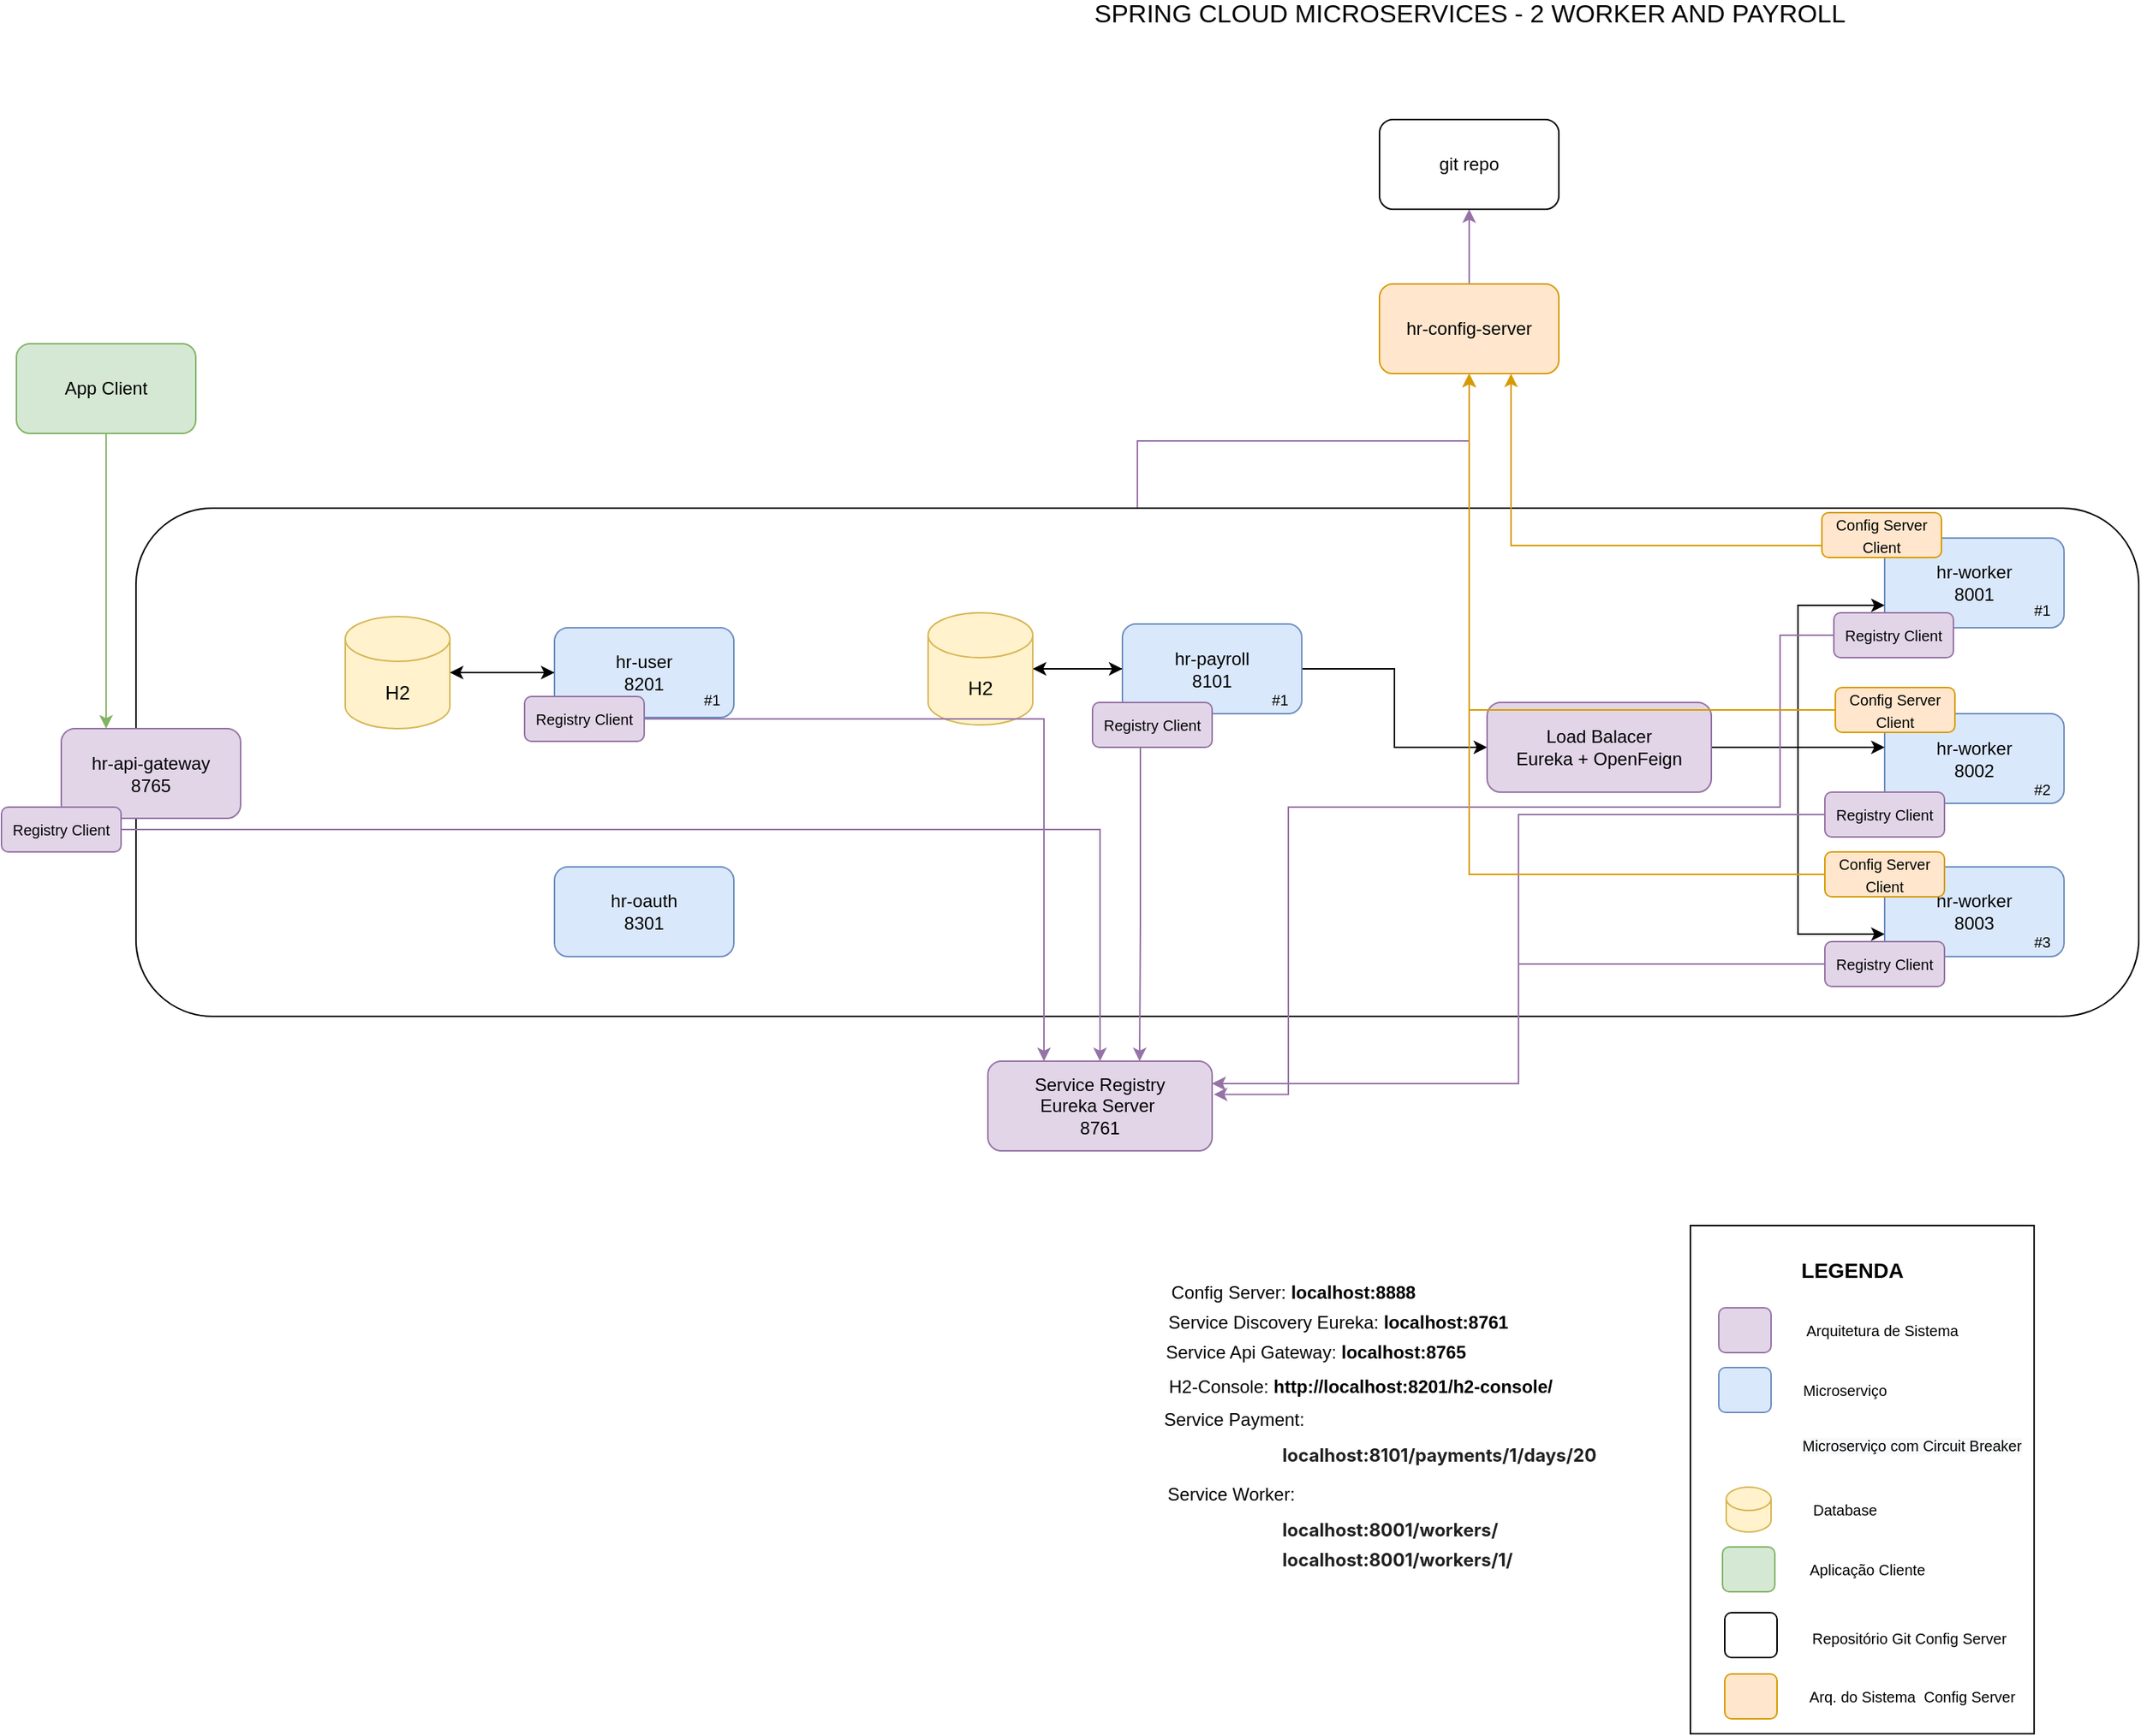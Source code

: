 <mxfile version="16.5.3" type="device"><diagram id="1bEMvcAfJl2qX9IE1g67" name="Page-1"><mxGraphModel dx="1865" dy="1786" grid="1" gridSize="10" guides="1" tooltips="1" connect="1" arrows="1" fold="1" page="1" pageScale="1" pageWidth="827" pageHeight="1169" math="0" shadow="0"><root><mxCell id="0"/><mxCell id="1" parent="0"/><mxCell id="FFli9uuqbO0M4AxKQonB-2" style="edgeStyle=orthogonalEdgeStyle;rounded=0;orthogonalLoop=1;jettySize=auto;html=1;entryX=0.5;entryY=1;entryDx=0;entryDy=0;fillColor=#e1d5e7;strokeColor=#9673a6;" edge="1" parent="1" source="9oAoAfkJ_y66X4qHa8gD-58" target="FFli9uuqbO0M4AxKQonB-1"><mxGeometry relative="1" as="geometry"/></mxCell><mxCell id="9oAoAfkJ_y66X4qHa8gD-58" value="" style="rounded=1;whiteSpace=wrap;html=1;fontSize=10;" parent="1" vertex="1"><mxGeometry x="-310" y="50" width="1340" height="340" as="geometry"/></mxCell><mxCell id="9oAoAfkJ_y66X4qHa8gD-11" value="" style="rounded=0;whiteSpace=wrap;html=1;" parent="1" vertex="1"><mxGeometry x="730" y="530" width="230" height="340" as="geometry"/></mxCell><mxCell id="zrGTvVkGDup4hxQ8Pklv-1" value="hr-worker&lt;br&gt;8001" style="rounded=1;whiteSpace=wrap;html=1;fillColor=#dae8fc;strokeColor=#6c8ebf;" parent="1" vertex="1"><mxGeometry x="860" y="70" width="120" height="60" as="geometry"/></mxCell><mxCell id="9oAoAfkJ_y66X4qHa8gD-27" style="edgeStyle=orthogonalEdgeStyle;rounded=0;orthogonalLoop=1;jettySize=auto;html=1;fontSize=13;" parent="1" source="zrGTvVkGDup4hxQ8Pklv-2" edge="1"><mxGeometry relative="1" as="geometry"><mxPoint x="290" y="157.5" as="targetPoint"/></mxGeometry></mxCell><mxCell id="9oAoAfkJ_y66X4qHa8gD-29" style="edgeStyle=orthogonalEdgeStyle;rounded=0;orthogonalLoop=1;jettySize=auto;html=1;fontSize=13;" parent="1" source="zrGTvVkGDup4hxQ8Pklv-2" target="9oAoAfkJ_y66X4qHa8gD-28" edge="1"><mxGeometry relative="1" as="geometry"/></mxCell><mxCell id="zrGTvVkGDup4hxQ8Pklv-2" value="hr-payroll&lt;br&gt;8101" style="rounded=1;whiteSpace=wrap;html=1;fillColor=#dae8fc;strokeColor=#6c8ebf;" parent="1" vertex="1"><mxGeometry x="350" y="127.5" width="120" height="60" as="geometry"/></mxCell><mxCell id="zrGTvVkGDup4hxQ8Pklv-5" value="&lt;font style=&quot;font-size: 17px&quot;&gt;SPRING CLOUD MICROSERVICES - 2 WORKER AND PAYROLL&lt;/font&gt;" style="text;html=1;align=center;verticalAlign=middle;resizable=0;points=[];autosize=1;strokeColor=none;fillColor=none;" parent="1" vertex="1"><mxGeometry x="322" y="-290" width="520" height="20" as="geometry"/></mxCell><mxCell id="9oAoAfkJ_y66X4qHa8gD-1" value="Service Registry&lt;br&gt;Eureka Server&amp;nbsp;&lt;br&gt;8761" style="rounded=1;whiteSpace=wrap;html=1;fillColor=#e1d5e7;strokeColor=#9673a6;" parent="1" vertex="1"><mxGeometry x="260" y="420" width="150" height="60" as="geometry"/></mxCell><mxCell id="9oAoAfkJ_y66X4qHa8gD-12" value="&lt;b&gt;&lt;font style=&quot;font-size: 14px&quot;&gt;LEGENDA&lt;/font&gt;&lt;/b&gt;" style="text;html=1;align=center;verticalAlign=middle;resizable=0;points=[];autosize=1;strokeColor=none;fillColor=none;" parent="1" vertex="1"><mxGeometry x="798" y="550" width="80" height="20" as="geometry"/></mxCell><mxCell id="9oAoAfkJ_y66X4qHa8gD-26" style="edgeStyle=orthogonalEdgeStyle;rounded=0;orthogonalLoop=1;jettySize=auto;html=1;entryX=0;entryY=0.5;entryDx=0;entryDy=0;fontSize=13;" parent="1" source="9oAoAfkJ_y66X4qHa8gD-13" target="zrGTvVkGDup4hxQ8Pklv-2" edge="1"><mxGeometry relative="1" as="geometry"><Array as="points"><mxPoint x="290" y="158"/><mxPoint x="290" y="158"/></Array></mxGeometry></mxCell><mxCell id="9oAoAfkJ_y66X4qHa8gD-13" value="&lt;span style=&quot;font-size: 13px&quot;&gt;H2&lt;/span&gt;" style="shape=cylinder3;whiteSpace=wrap;html=1;boundedLbl=1;backgroundOutline=1;size=15;fontSize=17;fillColor=#fff2cc;strokeColor=#d6b656;" parent="1" vertex="1"><mxGeometry x="220" y="120" width="70" height="75" as="geometry"/></mxCell><mxCell id="9oAoAfkJ_y66X4qHa8gD-19" value="" style="shape=image;verticalLabelPosition=bottom;labelBackgroundColor=default;verticalAlign=top;aspect=fixed;imageAspect=0;image=https://files.readme.io/8701241-small-Resilience4j.png;" parent="1" vertex="1"><mxGeometry x="440" y="112.5" width="30" height="30" as="geometry"/></mxCell><mxCell id="9oAoAfkJ_y66X4qHa8gD-23" value="hr-worker&lt;br&gt;8002" style="rounded=1;whiteSpace=wrap;html=1;fillColor=#dae8fc;strokeColor=#6c8ebf;" parent="1" vertex="1"><mxGeometry x="860" y="187.5" width="120" height="60" as="geometry"/></mxCell><mxCell id="9oAoAfkJ_y66X4qHa8gD-24" value="hr-worker&lt;br&gt;8003" style="rounded=1;whiteSpace=wrap;html=1;fillColor=#dae8fc;strokeColor=#6c8ebf;" parent="1" vertex="1"><mxGeometry x="860" y="290" width="120" height="60" as="geometry"/></mxCell><mxCell id="9oAoAfkJ_y66X4qHa8gD-30" style="edgeStyle=orthogonalEdgeStyle;rounded=0;orthogonalLoop=1;jettySize=auto;html=1;entryX=0;entryY=0.75;entryDx=0;entryDy=0;fontSize=13;" parent="1" source="9oAoAfkJ_y66X4qHa8gD-28" target="zrGTvVkGDup4hxQ8Pklv-1" edge="1"><mxGeometry relative="1" as="geometry"/></mxCell><mxCell id="9oAoAfkJ_y66X4qHa8gD-31" style="edgeStyle=orthogonalEdgeStyle;rounded=0;orthogonalLoop=1;jettySize=auto;html=1;fontSize=13;" parent="1" source="9oAoAfkJ_y66X4qHa8gD-28" edge="1"><mxGeometry relative="1" as="geometry"><mxPoint x="860" y="210" as="targetPoint"/><Array as="points"><mxPoint x="860" y="210"/></Array></mxGeometry></mxCell><mxCell id="9oAoAfkJ_y66X4qHa8gD-32" style="edgeStyle=orthogonalEdgeStyle;rounded=0;orthogonalLoop=1;jettySize=auto;html=1;entryX=0;entryY=0.75;entryDx=0;entryDy=0;fontSize=13;" parent="1" source="9oAoAfkJ_y66X4qHa8gD-28" target="9oAoAfkJ_y66X4qHa8gD-24" edge="1"><mxGeometry relative="1" as="geometry"/></mxCell><mxCell id="9oAoAfkJ_y66X4qHa8gD-28" value="Load Balacer&lt;br&gt;Eureka + OpenFeign" style="rounded=1;whiteSpace=wrap;html=1;fillColor=#e1d5e7;strokeColor=#9673a6;" parent="1" vertex="1"><mxGeometry x="594" y="180" width="150" height="60" as="geometry"/></mxCell><mxCell id="9oAoAfkJ_y66X4qHa8gD-41" style="edgeStyle=orthogonalEdgeStyle;rounded=0;orthogonalLoop=1;jettySize=auto;html=1;entryX=1.008;entryY=0.37;entryDx=0;entryDy=0;entryPerimeter=0;fontSize=10;fillColor=#e1d5e7;strokeColor=#9673a6;" parent="1" source="9oAoAfkJ_y66X4qHa8gD-34" target="9oAoAfkJ_y66X4qHa8gD-1" edge="1"><mxGeometry relative="1" as="geometry"><Array as="points"><mxPoint x="790" y="135"/><mxPoint x="790" y="250"/><mxPoint x="461" y="250"/></Array></mxGeometry></mxCell><mxCell id="9oAoAfkJ_y66X4qHa8gD-34" value="&lt;font style=&quot;font-size: 10px&quot;&gt;Registry&amp;nbsp;Client&lt;/font&gt;" style="rounded=1;whiteSpace=wrap;html=1;fillColor=#e1d5e7;strokeColor=#9673a6;" parent="1" vertex="1"><mxGeometry x="826" y="120" width="80" height="30" as="geometry"/></mxCell><mxCell id="9oAoAfkJ_y66X4qHa8gD-35" style="edgeStyle=orthogonalEdgeStyle;rounded=0;orthogonalLoop=1;jettySize=auto;html=1;exitX=0.5;exitY=1;exitDx=0;exitDy=0;fontSize=10;" parent="1" source="9oAoAfkJ_y66X4qHa8gD-34" target="9oAoAfkJ_y66X4qHa8gD-34" edge="1"><mxGeometry relative="1" as="geometry"/></mxCell><mxCell id="9oAoAfkJ_y66X4qHa8gD-42" style="edgeStyle=orthogonalEdgeStyle;rounded=0;orthogonalLoop=1;jettySize=auto;html=1;entryX=1;entryY=0.25;entryDx=0;entryDy=0;fontSize=10;fillColor=#e1d5e7;strokeColor=#9673a6;" parent="1" source="9oAoAfkJ_y66X4qHa8gD-36" target="9oAoAfkJ_y66X4qHa8gD-1" edge="1"><mxGeometry relative="1" as="geometry"/></mxCell><mxCell id="9oAoAfkJ_y66X4qHa8gD-36" value="&lt;font style=&quot;font-size: 10px&quot;&gt;Registry&amp;nbsp;Client&lt;/font&gt;" style="rounded=1;whiteSpace=wrap;html=1;fillColor=#e1d5e7;strokeColor=#9673a6;" parent="1" vertex="1"><mxGeometry x="820" y="240" width="80" height="30" as="geometry"/></mxCell><mxCell id="9oAoAfkJ_y66X4qHa8gD-43" style="edgeStyle=orthogonalEdgeStyle;rounded=0;orthogonalLoop=1;jettySize=auto;html=1;entryX=1;entryY=0.25;entryDx=0;entryDy=0;fontSize=10;fillColor=#e1d5e7;strokeColor=#9673a6;" parent="1" source="9oAoAfkJ_y66X4qHa8gD-37" target="9oAoAfkJ_y66X4qHa8gD-1" edge="1"><mxGeometry relative="1" as="geometry"/></mxCell><mxCell id="9oAoAfkJ_y66X4qHa8gD-37" value="&lt;font style=&quot;font-size: 10px&quot;&gt;Registry&amp;nbsp;Client&lt;/font&gt;" style="rounded=1;whiteSpace=wrap;html=1;fillColor=#e1d5e7;strokeColor=#9673a6;" parent="1" vertex="1"><mxGeometry x="820" y="340" width="80" height="30" as="geometry"/></mxCell><mxCell id="9oAoAfkJ_y66X4qHa8gD-39" style="edgeStyle=orthogonalEdgeStyle;rounded=0;orthogonalLoop=1;jettySize=auto;html=1;fontSize=10;fillColor=#e1d5e7;strokeColor=#9673a6;entryX=0.75;entryY=0;entryDx=0;entryDy=0;" parent="1" edge="1"><mxGeometry relative="1" as="geometry"><mxPoint x="359" y="210" as="sourcePoint"/><mxPoint x="361.5" y="420" as="targetPoint"/><Array as="points"><mxPoint x="362" y="210"/><mxPoint x="362" y="330"/></Array></mxGeometry></mxCell><mxCell id="9oAoAfkJ_y66X4qHa8gD-38" value="&lt;font style=&quot;font-size: 10px&quot;&gt;Registry&amp;nbsp;Client&lt;/font&gt;" style="rounded=1;whiteSpace=wrap;html=1;fillColor=#e1d5e7;strokeColor=#9673a6;" parent="1" vertex="1"><mxGeometry x="330" y="180" width="80" height="30" as="geometry"/></mxCell><mxCell id="9oAoAfkJ_y66X4qHa8gD-44" value="" style="rounded=1;whiteSpace=wrap;html=1;fontSize=10;fillColor=#e1d5e7;strokeColor=#9673a6;" parent="1" vertex="1"><mxGeometry x="749" y="585" width="35" height="30" as="geometry"/></mxCell><mxCell id="9oAoAfkJ_y66X4qHa8gD-45" value="" style="rounded=1;whiteSpace=wrap;html=1;fontSize=10;fillColor=#dae8fc;strokeColor=#6c8ebf;" parent="1" vertex="1"><mxGeometry x="749" y="625" width="35" height="30" as="geometry"/></mxCell><mxCell id="9oAoAfkJ_y66X4qHa8gD-46" value="Arquitetura de Sistema" style="text;html=1;align=center;verticalAlign=middle;resizable=0;points=[];autosize=1;strokeColor=none;fillColor=none;fontSize=10;" parent="1" vertex="1"><mxGeometry x="798" y="590" width="120" height="20" as="geometry"/></mxCell><mxCell id="9oAoAfkJ_y66X4qHa8gD-47" value="Microserviço" style="text;html=1;align=center;verticalAlign=middle;resizable=0;points=[];autosize=1;strokeColor=none;fillColor=none;fontSize=10;" parent="1" vertex="1"><mxGeometry x="798" y="630" width="70" height="20" as="geometry"/></mxCell><mxCell id="9oAoAfkJ_y66X4qHa8gD-48" value="" style="shape=image;verticalLabelPosition=bottom;labelBackgroundColor=default;verticalAlign=top;aspect=fixed;imageAspect=0;image=https://files.readme.io/8701241-small-Resilience4j.png;" parent="1" vertex="1"><mxGeometry x="754" y="665" width="30" height="30" as="geometry"/></mxCell><mxCell id="9oAoAfkJ_y66X4qHa8gD-49" value="&lt;span style=&quot;color: rgb(0 , 0 , 0) ; font-family: &amp;#34;helvetica&amp;#34; ; font-size: 10px ; font-style: normal ; font-weight: 400 ; letter-spacing: normal ; text-align: center ; text-indent: 0px ; text-transform: none ; word-spacing: 0px ; background-color: rgb(248 , 249 , 250) ; display: inline ; float: none&quot;&gt;Microserviço com Circuit Breaker&lt;/span&gt;" style="text;whiteSpace=wrap;html=1;fontSize=10;" parent="1" vertex="1"><mxGeometry x="803" y="665" width="150" height="30" as="geometry"/></mxCell><mxCell id="9oAoAfkJ_y66X4qHa8gD-50" value="#1" style="text;html=1;align=center;verticalAlign=middle;resizable=0;points=[];autosize=1;strokeColor=none;fillColor=none;fontSize=10;" parent="1" vertex="1"><mxGeometry x="440" y="167.5" width="30" height="20" as="geometry"/></mxCell><mxCell id="9oAoAfkJ_y66X4qHa8gD-51" value="#1" style="text;html=1;align=center;verticalAlign=middle;resizable=0;points=[];autosize=1;strokeColor=none;fillColor=none;fontSize=10;" parent="1" vertex="1"><mxGeometry x="950" y="107.5" width="30" height="20" as="geometry"/></mxCell><mxCell id="9oAoAfkJ_y66X4qHa8gD-52" value="#2" style="text;html=1;align=center;verticalAlign=middle;resizable=0;points=[];autosize=1;strokeColor=none;fillColor=none;fontSize=10;" parent="1" vertex="1"><mxGeometry x="950" y="227.5" width="30" height="20" as="geometry"/></mxCell><mxCell id="9oAoAfkJ_y66X4qHa8gD-53" value="#3" style="text;html=1;align=center;verticalAlign=middle;resizable=0;points=[];autosize=1;strokeColor=none;fillColor=none;fontSize=10;" parent="1" vertex="1"><mxGeometry x="950" y="330" width="30" height="20" as="geometry"/></mxCell><mxCell id="9oAoAfkJ_y66X4qHa8gD-54" value="" style="shape=cylinder3;whiteSpace=wrap;html=1;boundedLbl=1;backgroundOutline=1;size=7.8;fontSize=17;fillColor=#fff2cc;strokeColor=#d6b656;" parent="1" vertex="1"><mxGeometry x="754" y="705" width="30" height="30" as="geometry"/></mxCell><mxCell id="9oAoAfkJ_y66X4qHa8gD-55" value="Database" style="text;html=1;align=center;verticalAlign=middle;resizable=0;points=[];autosize=1;strokeColor=none;fillColor=none;fontSize=10;" parent="1" vertex="1"><mxGeometry x="803" y="710" width="60" height="20" as="geometry"/></mxCell><mxCell id="9oAoAfkJ_y66X4qHa8gD-60" value="hr-api-gateway&lt;br&gt;8765" style="rounded=1;whiteSpace=wrap;html=1;fillColor=#e1d5e7;strokeColor=#9673a6;" parent="1" vertex="1"><mxGeometry x="-360" y="197.5" width="120" height="60" as="geometry"/></mxCell><mxCell id="9oAoAfkJ_y66X4qHa8gD-62" style="edgeStyle=orthogonalEdgeStyle;rounded=0;orthogonalLoop=1;jettySize=auto;html=1;fontSize=10;fillColor=#e1d5e7;strokeColor=#9673a6;" parent="1" source="9oAoAfkJ_y66X4qHa8gD-61" target="9oAoAfkJ_y66X4qHa8gD-1" edge="1"><mxGeometry relative="1" as="geometry"/></mxCell><mxCell id="9oAoAfkJ_y66X4qHa8gD-61" value="&lt;font style=&quot;font-size: 10px&quot;&gt;Registry&amp;nbsp;Client&lt;/font&gt;" style="rounded=1;whiteSpace=wrap;html=1;fillColor=#e1d5e7;strokeColor=#9673a6;" parent="1" vertex="1"><mxGeometry x="-400" y="250" width="80" height="30" as="geometry"/></mxCell><mxCell id="9oAoAfkJ_y66X4qHa8gD-65" style="edgeStyle=orthogonalEdgeStyle;rounded=0;orthogonalLoop=1;jettySize=auto;html=1;fontSize=10;fillColor=#d5e8d4;strokeColor=#82b366;" parent="1" source="9oAoAfkJ_y66X4qHa8gD-64" target="9oAoAfkJ_y66X4qHa8gD-60" edge="1"><mxGeometry relative="1" as="geometry"><Array as="points"><mxPoint x="-330" y="150"/><mxPoint x="-330" y="150"/></Array></mxGeometry></mxCell><mxCell id="9oAoAfkJ_y66X4qHa8gD-64" value="App Client" style="rounded=1;whiteSpace=wrap;html=1;fillColor=#d5e8d4;strokeColor=#82b366;" parent="1" vertex="1"><mxGeometry x="-390" y="-60" width="120" height="60" as="geometry"/></mxCell><mxCell id="9oAoAfkJ_y66X4qHa8gD-66" value="" style="rounded=1;whiteSpace=wrap;html=1;fontSize=10;fillColor=#d5e8d4;strokeColor=#82b366;" parent="1" vertex="1"><mxGeometry x="751.5" y="745" width="35" height="30" as="geometry"/></mxCell><mxCell id="9oAoAfkJ_y66X4qHa8gD-68" value="Aplicação Cliente" style="text;html=1;align=center;verticalAlign=middle;resizable=0;points=[];autosize=1;strokeColor=none;fillColor=none;fontSize=10;" parent="1" vertex="1"><mxGeometry x="803" y="750" width="90" height="20" as="geometry"/></mxCell><mxCell id="9oAoAfkJ_y66X4qHa8gD-75" value="Service Api Gateway: &lt;b&gt;localhost:8765&lt;/b&gt;" style="text;html=1;align=center;verticalAlign=middle;resizable=0;points=[];autosize=1;strokeColor=none;fillColor=none;" parent="1" vertex="1"><mxGeometry x="369" y="605" width="220" height="20" as="geometry"/></mxCell><mxCell id="9oAoAfkJ_y66X4qHa8gD-76" value="Service Payment:&amp;nbsp;" style="text;html=1;align=center;verticalAlign=middle;resizable=0;points=[];autosize=1;strokeColor=none;fillColor=none;" parent="1" vertex="1"><mxGeometry x="371" y="650" width="110" height="20" as="geometry"/></mxCell><mxCell id="9oAoAfkJ_y66X4qHa8gD-77" value="&lt;span style=&quot;color: rgb(33 , 33 , 33) ; font-family: &amp;#34;inter&amp;#34; , &amp;#34;opensans&amp;#34; , &amp;#34;helvetica&amp;#34; , &amp;#34;arial&amp;#34; , sans-serif ; font-size: 12px ; font-style: normal ; letter-spacing: normal ; text-align: left ; text-indent: 0px ; text-transform: none ; word-spacing: 0px ; background-color: rgb(255 , 255 , 255) ; display: inline ; float: none&quot;&gt;&lt;b&gt;localhost:8101/payments/1/days/20&lt;/b&gt;&lt;br&gt;&lt;/span&gt;" style="text;whiteSpace=wrap;html=1;" parent="1" vertex="1"><mxGeometry x="455" y="670" width="190" height="40" as="geometry"/></mxCell><mxCell id="9oAoAfkJ_y66X4qHa8gD-78" value="&lt;b style=&quot;color: rgb(33 , 33 , 33) ; font-family: &amp;#34;inter&amp;#34; , &amp;#34;opensans&amp;#34; , &amp;#34;helvetica&amp;#34; , &amp;#34;arial&amp;#34; , sans-serif ; font-size: 12px ; font-style: normal ; letter-spacing: normal ; text-align: left ; text-indent: 0px ; text-transform: none ; word-spacing: 0px&quot;&gt;localhost:8001/workers/&lt;/b&gt;" style="text;whiteSpace=wrap;html=1;" parent="1" vertex="1"><mxGeometry x="455" y="720" width="170" height="30" as="geometry"/></mxCell><mxCell id="9oAoAfkJ_y66X4qHa8gD-79" value="Service Worker:&amp;nbsp;" style="text;html=1;align=center;verticalAlign=middle;resizable=0;points=[];autosize=1;strokeColor=none;fillColor=none;" parent="1" vertex="1"><mxGeometry x="374" y="700" width="100" height="20" as="geometry"/></mxCell><mxCell id="9oAoAfkJ_y66X4qHa8gD-80" value="&lt;b style=&quot;color: rgb(33, 33, 33); font-family: inter, opensans, helvetica, arial, sans-serif; font-size: 12px; font-style: normal; letter-spacing: normal; text-align: left; text-indent: 0px; text-transform: none; word-spacing: 0px;&quot;&gt;localhost:8001/workers/1/&lt;/b&gt;" style="text;whiteSpace=wrap;html=1;" parent="1" vertex="1"><mxGeometry x="455" y="740" width="170" height="30" as="geometry"/></mxCell><mxCell id="9oAoAfkJ_y66X4qHa8gD-81" value="Service Discovery Eureka: &lt;b&gt;localhost:8761&lt;/b&gt;" style="text;html=1;align=center;verticalAlign=middle;resizable=0;points=[];autosize=1;strokeColor=none;fillColor=none;" parent="1" vertex="1"><mxGeometry x="374" y="585" width="240" height="20" as="geometry"/></mxCell><mxCell id="FFli9uuqbO0M4AxKQonB-4" style="edgeStyle=orthogonalEdgeStyle;rounded=0;orthogonalLoop=1;jettySize=auto;html=1;entryX=0.5;entryY=1;entryDx=0;entryDy=0;fillColor=#e1d5e7;strokeColor=#9673a6;" edge="1" parent="1" source="FFli9uuqbO0M4AxKQonB-1" target="FFli9uuqbO0M4AxKQonB-3"><mxGeometry relative="1" as="geometry"/></mxCell><mxCell id="FFli9uuqbO0M4AxKQonB-1" value="hr-config-server" style="rounded=1;whiteSpace=wrap;html=1;fillColor=#ffe6cc;strokeColor=#d79b00;" vertex="1" parent="1"><mxGeometry x="522" y="-100" width="120" height="60" as="geometry"/></mxCell><mxCell id="FFli9uuqbO0M4AxKQonB-3" value="git repo" style="rounded=1;whiteSpace=wrap;html=1;" vertex="1" parent="1"><mxGeometry x="522" y="-210" width="120" height="60" as="geometry"/></mxCell><mxCell id="FFli9uuqbO0M4AxKQonB-5" value="Config Server: &lt;b&gt;localhost:8888&lt;/b&gt;" style="text;html=1;align=center;verticalAlign=middle;resizable=0;points=[];autosize=1;strokeColor=none;fillColor=none;" vertex="1" parent="1"><mxGeometry x="374" y="565" width="180" height="20" as="geometry"/></mxCell><mxCell id="FFli9uuqbO0M4AxKQonB-6" value="" style="rounded=1;whiteSpace=wrap;html=1;fontSize=10;" vertex="1" parent="1"><mxGeometry x="753" y="789" width="35" height="30" as="geometry"/></mxCell><mxCell id="FFli9uuqbO0M4AxKQonB-7" value="Repositório Git Config Server" style="text;html=1;align=center;verticalAlign=middle;resizable=0;points=[];autosize=1;strokeColor=none;fillColor=none;fontSize=10;" vertex="1" parent="1"><mxGeometry x="801" y="796" width="150" height="20" as="geometry"/></mxCell><mxCell id="FFli9uuqbO0M4AxKQonB-12" style="edgeStyle=orthogonalEdgeStyle;rounded=0;orthogonalLoop=1;jettySize=auto;html=1;fillColor=#ffe6cc;strokeColor=#d79b00;" edge="1" parent="1" source="FFli9uuqbO0M4AxKQonB-8"><mxGeometry relative="1" as="geometry"><mxPoint x="610" y="-40" as="targetPoint"/><Array as="points"><mxPoint x="610" y="75"/><mxPoint x="610" y="-40"/></Array></mxGeometry></mxCell><mxCell id="FFli9uuqbO0M4AxKQonB-8" value="&lt;font style=&quot;font-size: 10px&quot;&gt;Config Server Client&lt;/font&gt;" style="rounded=1;whiteSpace=wrap;html=1;fillColor=#ffe6cc;strokeColor=#d79b00;" vertex="1" parent="1"><mxGeometry x="818" y="53" width="80" height="30" as="geometry"/></mxCell><mxCell id="FFli9uuqbO0M4AxKQonB-13" style="edgeStyle=orthogonalEdgeStyle;rounded=0;orthogonalLoop=1;jettySize=auto;html=1;fillColor=#ffe6cc;strokeColor=#d79b00;" edge="1" parent="1" source="FFli9uuqbO0M4AxKQonB-9" target="FFli9uuqbO0M4AxKQonB-1"><mxGeometry relative="1" as="geometry"/></mxCell><mxCell id="FFli9uuqbO0M4AxKQonB-9" value="&lt;font style=&quot;font-size: 10px&quot;&gt;Config Server Client&lt;/font&gt;" style="rounded=1;whiteSpace=wrap;html=1;fillColor=#ffe6cc;strokeColor=#d79b00;" vertex="1" parent="1"><mxGeometry x="827" y="170" width="80" height="30" as="geometry"/></mxCell><mxCell id="FFli9uuqbO0M4AxKQonB-11" style="edgeStyle=orthogonalEdgeStyle;rounded=0;orthogonalLoop=1;jettySize=auto;html=1;fillColor=#ffe6cc;strokeColor=#d79b00;" edge="1" parent="1" source="FFli9uuqbO0M4AxKQonB-10" target="FFli9uuqbO0M4AxKQonB-1"><mxGeometry relative="1" as="geometry"/></mxCell><mxCell id="FFli9uuqbO0M4AxKQonB-10" value="&lt;font style=&quot;font-size: 10px&quot;&gt;Config Server Client&lt;/font&gt;" style="rounded=1;whiteSpace=wrap;html=1;fillColor=#ffe6cc;strokeColor=#d79b00;" vertex="1" parent="1"><mxGeometry x="820" y="280" width="80" height="30" as="geometry"/></mxCell><mxCell id="FFli9uuqbO0M4AxKQonB-14" value="" style="rounded=1;whiteSpace=wrap;html=1;fontSize=10;fillColor=#ffe6cc;strokeColor=#d79b00;" vertex="1" parent="1"><mxGeometry x="753" y="830" width="35" height="30" as="geometry"/></mxCell><mxCell id="FFli9uuqbO0M4AxKQonB-15" value="Arq. do Sistema&amp;nbsp;&amp;nbsp;Config Server" style="text;html=1;align=center;verticalAlign=middle;resizable=0;points=[];autosize=1;strokeColor=none;fillColor=none;fontSize=10;" vertex="1" parent="1"><mxGeometry x="803" y="835" width="150" height="20" as="geometry"/></mxCell><mxCell id="FFli9uuqbO0M4AxKQonB-16" value="H2-Console:&amp;nbsp;&lt;b&gt;http://localhost:8201/h2-console/&lt;/b&gt;" style="text;html=1;align=center;verticalAlign=middle;resizable=0;points=[];autosize=1;strokeColor=none;fillColor=none;" vertex="1" parent="1"><mxGeometry x="374" y="628" width="270" height="20" as="geometry"/></mxCell><mxCell id="FFli9uuqbO0M4AxKQonB-21" style="edgeStyle=orthogonalEdgeStyle;rounded=0;orthogonalLoop=1;jettySize=auto;html=1;entryX=1;entryY=0.5;entryDx=0;entryDy=0;entryPerimeter=0;" edge="1" parent="1" source="FFli9uuqbO0M4AxKQonB-17" target="FFli9uuqbO0M4AxKQonB-20"><mxGeometry relative="1" as="geometry"/></mxCell><mxCell id="FFli9uuqbO0M4AxKQonB-17" value="hr-user&lt;br&gt;8201" style="rounded=1;whiteSpace=wrap;html=1;fillColor=#dae8fc;strokeColor=#6c8ebf;" vertex="1" parent="1"><mxGeometry x="-30" y="130" width="120" height="60" as="geometry"/></mxCell><mxCell id="FFli9uuqbO0M4AxKQonB-19" style="edgeStyle=orthogonalEdgeStyle;rounded=0;orthogonalLoop=1;jettySize=auto;html=1;entryX=0.25;entryY=0;entryDx=0;entryDy=0;fillColor=#e1d5e7;strokeColor=#9673a6;" edge="1" parent="1" source="FFli9uuqbO0M4AxKQonB-18" target="9oAoAfkJ_y66X4qHa8gD-1"><mxGeometry relative="1" as="geometry"/></mxCell><mxCell id="FFli9uuqbO0M4AxKQonB-18" value="&lt;font style=&quot;font-size: 10px&quot;&gt;Registry&amp;nbsp;Client&lt;/font&gt;" style="rounded=1;whiteSpace=wrap;html=1;fillColor=#e1d5e7;strokeColor=#9673a6;" vertex="1" parent="1"><mxGeometry x="-50" y="176" width="80" height="30" as="geometry"/></mxCell><mxCell id="FFli9uuqbO0M4AxKQonB-22" style="edgeStyle=orthogonalEdgeStyle;rounded=0;orthogonalLoop=1;jettySize=auto;html=1;" edge="1" parent="1" source="FFli9uuqbO0M4AxKQonB-20"><mxGeometry relative="1" as="geometry"><mxPoint x="-30" y="160" as="targetPoint"/></mxGeometry></mxCell><mxCell id="FFli9uuqbO0M4AxKQonB-20" value="&lt;span style=&quot;font-size: 13px&quot;&gt;H2&lt;/span&gt;" style="shape=cylinder3;whiteSpace=wrap;html=1;boundedLbl=1;backgroundOutline=1;size=15;fontSize=17;fillColor=#fff2cc;strokeColor=#d6b656;" vertex="1" parent="1"><mxGeometry x="-170" y="122.5" width="70" height="75" as="geometry"/></mxCell><mxCell id="FFli9uuqbO0M4AxKQonB-24" value="hr-oauth&lt;br&gt;8301" style="rounded=1;whiteSpace=wrap;html=1;fillColor=#dae8fc;strokeColor=#6c8ebf;" vertex="1" parent="1"><mxGeometry x="-30" y="290" width="120" height="60" as="geometry"/></mxCell><mxCell id="FFli9uuqbO0M4AxKQonB-25" value="#1" style="text;html=1;align=center;verticalAlign=middle;resizable=0;points=[];autosize=1;strokeColor=none;fillColor=none;fontSize=10;" vertex="1" parent="1"><mxGeometry x="60" y="167.5" width="30" height="20" as="geometry"/></mxCell></root></mxGraphModel></diagram></mxfile>